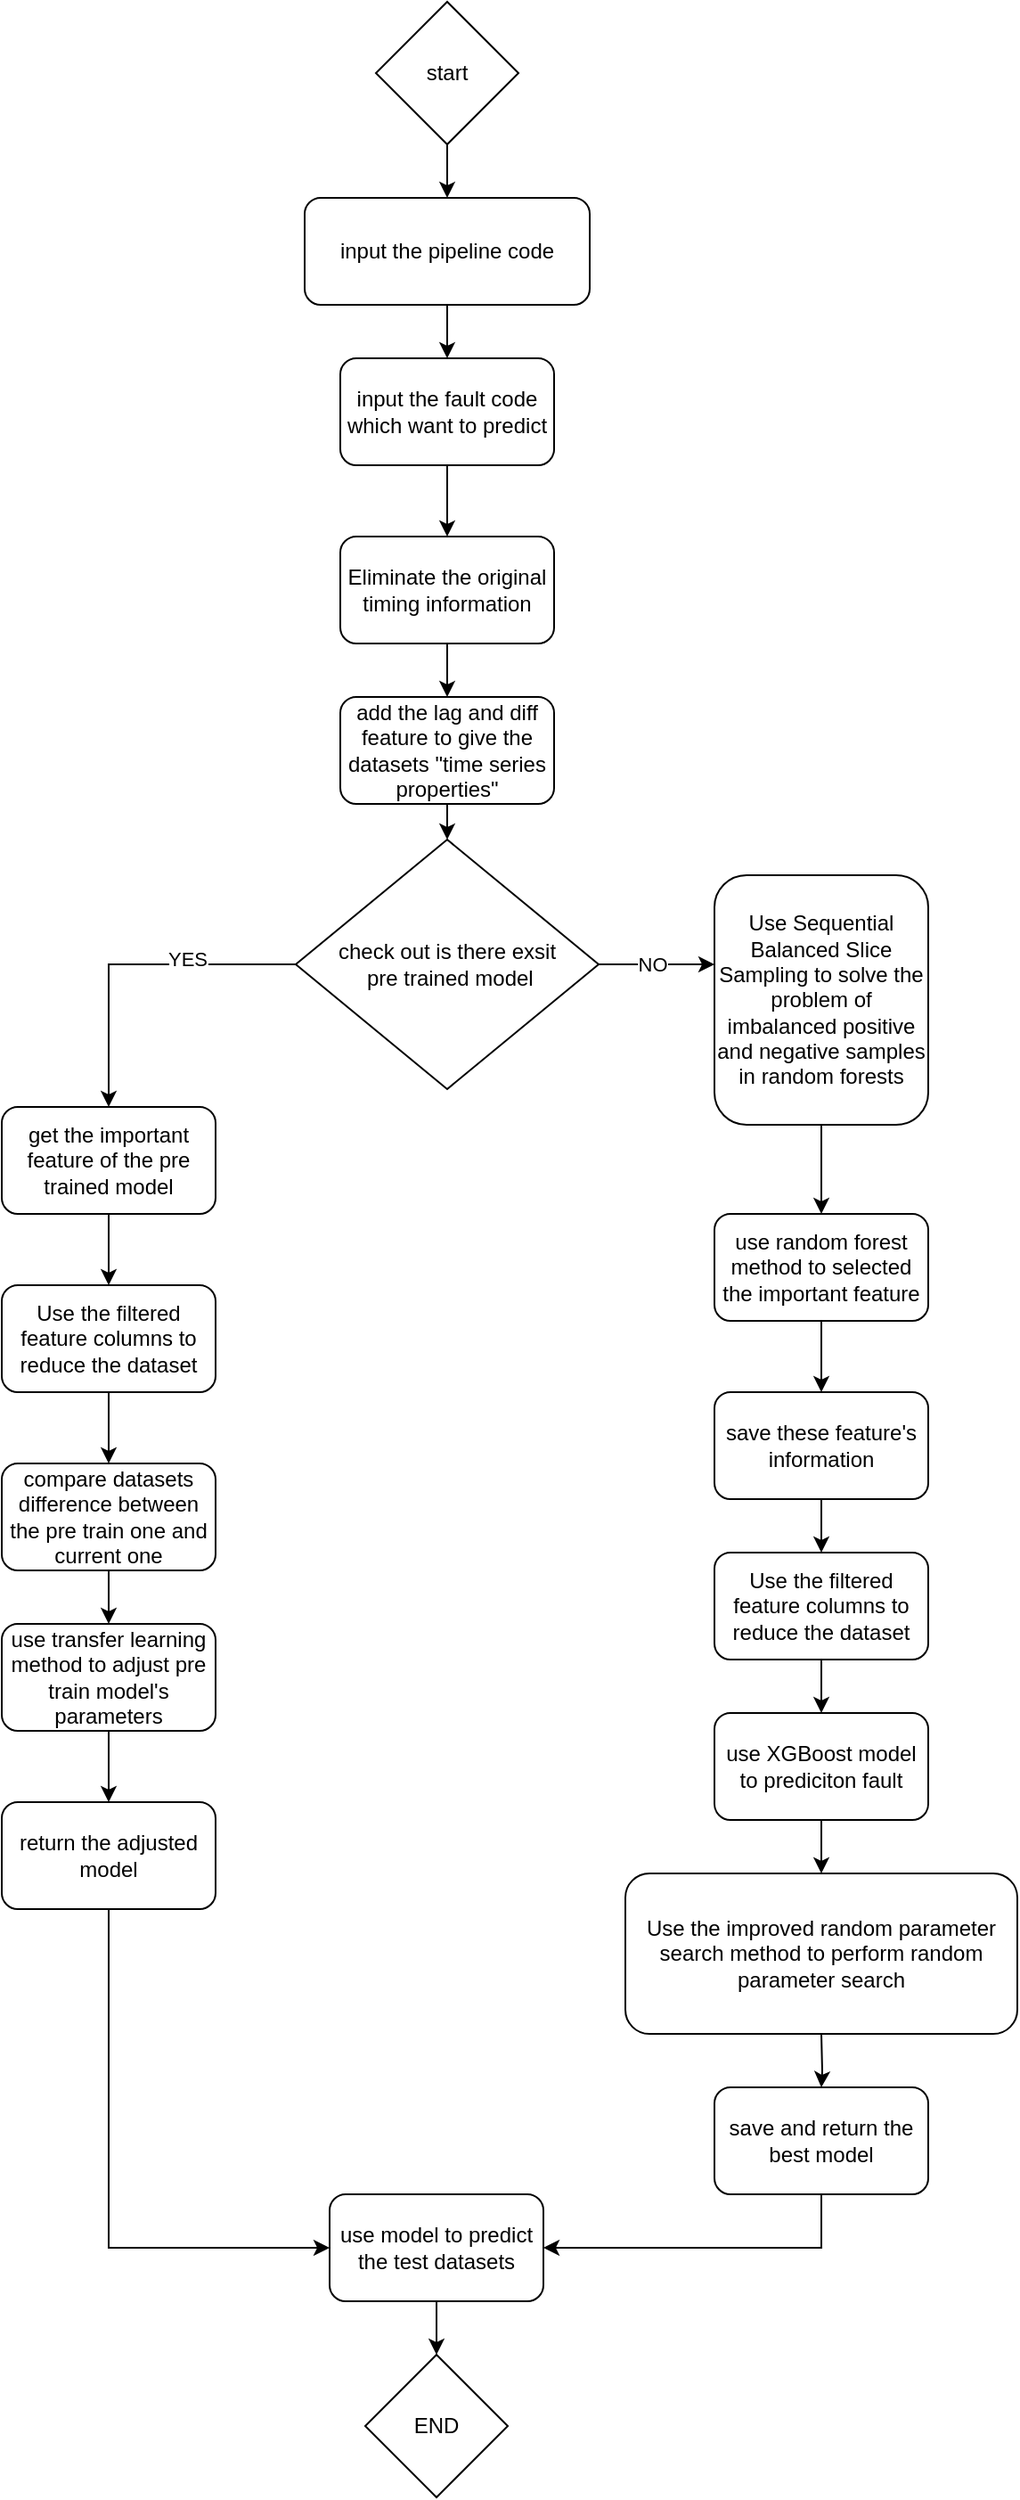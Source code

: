 <mxfile version="24.6.4" type="github">
  <diagram name="第 1 页" id="ZZP4DtZy3uweT7do1U-z">
    <mxGraphModel dx="929" dy="622" grid="1" gridSize="10" guides="1" tooltips="1" connect="1" arrows="1" fold="1" page="1" pageScale="1" pageWidth="827" pageHeight="1169" math="0" shadow="0">
      <root>
        <mxCell id="0" />
        <mxCell id="1" parent="0" />
        <mxCell id="yVVEGM8As_ze5ZNv9kSu-3" value="" style="edgeStyle=orthogonalEdgeStyle;rounded=0;orthogonalLoop=1;jettySize=auto;html=1;" parent="1" source="yVVEGM8As_ze5ZNv9kSu-1" target="yVVEGM8As_ze5ZNv9kSu-2" edge="1">
          <mxGeometry relative="1" as="geometry" />
        </mxCell>
        <mxCell id="yVVEGM8As_ze5ZNv9kSu-1" value="start" style="rhombus;whiteSpace=wrap;html=1;" parent="1" vertex="1">
          <mxGeometry x="320" y="50" width="80" height="80" as="geometry" />
        </mxCell>
        <mxCell id="yVVEGM8As_ze5ZNv9kSu-5" value="" style="edgeStyle=orthogonalEdgeStyle;rounded=0;orthogonalLoop=1;jettySize=auto;html=1;" parent="1" source="yVVEGM8As_ze5ZNv9kSu-2" target="yVVEGM8As_ze5ZNv9kSu-4" edge="1">
          <mxGeometry relative="1" as="geometry" />
        </mxCell>
        <mxCell id="yVVEGM8As_ze5ZNv9kSu-2" value="input the pipeline code" style="rounded=1;whiteSpace=wrap;html=1;" parent="1" vertex="1">
          <mxGeometry x="280" y="160" width="160" height="60" as="geometry" />
        </mxCell>
        <mxCell id="yVVEGM8As_ze5ZNv9kSu-13" value="" style="edgeStyle=orthogonalEdgeStyle;rounded=0;orthogonalLoop=1;jettySize=auto;html=1;" parent="1" source="yVVEGM8As_ze5ZNv9kSu-4" edge="1">
          <mxGeometry relative="1" as="geometry">
            <mxPoint x="360" y="350" as="targetPoint" />
          </mxGeometry>
        </mxCell>
        <mxCell id="yVVEGM8As_ze5ZNv9kSu-4" value="input the fault code which want to predict" style="whiteSpace=wrap;html=1;rounded=1;" parent="1" vertex="1">
          <mxGeometry x="300" y="250" width="120" height="60" as="geometry" />
        </mxCell>
        <mxCell id="yVVEGM8As_ze5ZNv9kSu-17" style="edgeStyle=orthogonalEdgeStyle;rounded=0;orthogonalLoop=1;jettySize=auto;html=1;exitX=0;exitY=0.5;exitDx=0;exitDy=0;entryX=0.5;entryY=0;entryDx=0;entryDy=0;" parent="1" source="yVVEGM8As_ze5ZNv9kSu-10" target="yVVEGM8As_ze5ZNv9kSu-15" edge="1">
          <mxGeometry relative="1" as="geometry" />
        </mxCell>
        <mxCell id="yVVEGM8As_ze5ZNv9kSu-18" value="YES" style="edgeLabel;html=1;align=center;verticalAlign=middle;resizable=0;points=[];" parent="yVVEGM8As_ze5ZNv9kSu-17" vertex="1" connectable="0">
          <mxGeometry x="-0.341" y="-3" relative="1" as="geometry">
            <mxPoint as="offset" />
          </mxGeometry>
        </mxCell>
        <mxCell id="X2XlCmgp9ga-gIq1uGMV-6" value="" style="edgeStyle=orthogonalEdgeStyle;rounded=0;orthogonalLoop=1;jettySize=auto;html=1;" edge="1" parent="1" source="yVVEGM8As_ze5ZNv9kSu-10" target="X2XlCmgp9ga-gIq1uGMV-2">
          <mxGeometry relative="1" as="geometry">
            <Array as="points">
              <mxPoint x="490" y="590" />
              <mxPoint x="490" y="590" />
            </Array>
          </mxGeometry>
        </mxCell>
        <mxCell id="X2XlCmgp9ga-gIq1uGMV-7" value="NO" style="edgeLabel;html=1;align=center;verticalAlign=middle;resizable=0;points=[];" vertex="1" connectable="0" parent="X2XlCmgp9ga-gIq1uGMV-6">
          <mxGeometry x="-0.074" y="-3" relative="1" as="geometry">
            <mxPoint y="-3" as="offset" />
          </mxGeometry>
        </mxCell>
        <mxCell id="yVVEGM8As_ze5ZNv9kSu-10" value="check out is there exsit&lt;div&gt;&amp;nbsp;pre trained model&lt;/div&gt;" style="rhombus;whiteSpace=wrap;html=1;" parent="1" vertex="1">
          <mxGeometry x="275" y="520" width="170" height="140" as="geometry" />
        </mxCell>
        <mxCell id="yVVEGM8As_ze5ZNv9kSu-22" value="" style="edgeStyle=orthogonalEdgeStyle;rounded=0;orthogonalLoop=1;jettySize=auto;html=1;" parent="1" source="yVVEGM8As_ze5ZNv9kSu-15" target="yVVEGM8As_ze5ZNv9kSu-21" edge="1">
          <mxGeometry relative="1" as="geometry" />
        </mxCell>
        <mxCell id="yVVEGM8As_ze5ZNv9kSu-15" value="&lt;div&gt;&lt;br&gt;&lt;/div&gt;get the important feature of the pre trained model&lt;div&gt;&lt;br&gt;&lt;/div&gt;" style="rounded=1;whiteSpace=wrap;html=1;" parent="1" vertex="1">
          <mxGeometry x="110" y="670" width="120" height="60" as="geometry" />
        </mxCell>
        <mxCell id="yVVEGM8As_ze5ZNv9kSu-28" value="" style="edgeStyle=orthogonalEdgeStyle;rounded=0;orthogonalLoop=1;jettySize=auto;html=1;" parent="1" source="yVVEGM8As_ze5ZNv9kSu-16" target="yVVEGM8As_ze5ZNv9kSu-27" edge="1">
          <mxGeometry relative="1" as="geometry" />
        </mxCell>
        <mxCell id="yVVEGM8As_ze5ZNv9kSu-16" value="use random forest method to selected the important feature" style="rounded=1;whiteSpace=wrap;html=1;" parent="1" vertex="1">
          <mxGeometry x="510" y="730" width="120" height="60" as="geometry" />
        </mxCell>
        <mxCell id="yVVEGM8As_ze5ZNv9kSu-24" value="" style="edgeStyle=orthogonalEdgeStyle;rounded=0;orthogonalLoop=1;jettySize=auto;html=1;" parent="1" source="yVVEGM8As_ze5ZNv9kSu-21" target="yVVEGM8As_ze5ZNv9kSu-23" edge="1">
          <mxGeometry relative="1" as="geometry" />
        </mxCell>
        <mxCell id="yVVEGM8As_ze5ZNv9kSu-21" value="Use the filtered feature columns to reduce the dataset" style="whiteSpace=wrap;html=1;rounded=1;" parent="1" vertex="1">
          <mxGeometry x="110" y="770" width="120" height="60" as="geometry" />
        </mxCell>
        <mxCell id="yVVEGM8As_ze5ZNv9kSu-26" value="" style="edgeStyle=orthogonalEdgeStyle;rounded=0;orthogonalLoop=1;jettySize=auto;html=1;" parent="1" source="yVVEGM8As_ze5ZNv9kSu-23" target="yVVEGM8As_ze5ZNv9kSu-25" edge="1">
          <mxGeometry relative="1" as="geometry" />
        </mxCell>
        <mxCell id="yVVEGM8As_ze5ZNv9kSu-23" value="compare datasets difference between the pre train one and current one" style="whiteSpace=wrap;html=1;rounded=1;" parent="1" vertex="1">
          <mxGeometry x="110" y="870" width="120" height="60" as="geometry" />
        </mxCell>
        <mxCell id="H2bx0KXIKEUTD5f2-NcN-2" value="" style="edgeStyle=orthogonalEdgeStyle;rounded=0;orthogonalLoop=1;jettySize=auto;html=1;" parent="1" source="yVVEGM8As_ze5ZNv9kSu-25" target="H2bx0KXIKEUTD5f2-NcN-1" edge="1">
          <mxGeometry relative="1" as="geometry" />
        </mxCell>
        <mxCell id="yVVEGM8As_ze5ZNv9kSu-25" value="use transfer learning method to adjust pre train model&#39;s parameters" style="whiteSpace=wrap;html=1;rounded=1;" parent="1" vertex="1">
          <mxGeometry x="110" y="960" width="120" height="60" as="geometry" />
        </mxCell>
        <mxCell id="yVVEGM8As_ze5ZNv9kSu-30" value="" style="edgeStyle=orthogonalEdgeStyle;rounded=0;orthogonalLoop=1;jettySize=auto;html=1;" parent="1" source="yVVEGM8As_ze5ZNv9kSu-27" target="yVVEGM8As_ze5ZNv9kSu-29" edge="1">
          <mxGeometry relative="1" as="geometry" />
        </mxCell>
        <mxCell id="yVVEGM8As_ze5ZNv9kSu-27" value="save these feature&#39;s information" style="whiteSpace=wrap;html=1;rounded=1;" parent="1" vertex="1">
          <mxGeometry x="510" y="830" width="120" height="60" as="geometry" />
        </mxCell>
        <mxCell id="yVVEGM8As_ze5ZNv9kSu-32" value="" style="edgeStyle=orthogonalEdgeStyle;rounded=0;orthogonalLoop=1;jettySize=auto;html=1;" parent="1" source="yVVEGM8As_ze5ZNv9kSu-29" target="yVVEGM8As_ze5ZNv9kSu-31" edge="1">
          <mxGeometry relative="1" as="geometry" />
        </mxCell>
        <mxCell id="yVVEGM8As_ze5ZNv9kSu-29" value="Use the filtered feature columns to reduce the dataset" style="whiteSpace=wrap;html=1;rounded=1;" parent="1" vertex="1">
          <mxGeometry x="510" y="920" width="120" height="60" as="geometry" />
        </mxCell>
        <mxCell id="yVVEGM8As_ze5ZNv9kSu-34" value="" style="edgeStyle=orthogonalEdgeStyle;rounded=0;orthogonalLoop=1;jettySize=auto;html=1;" parent="1" source="yVVEGM8As_ze5ZNv9kSu-31" edge="1">
          <mxGeometry relative="1" as="geometry">
            <mxPoint x="570" y="1100" as="targetPoint" />
          </mxGeometry>
        </mxCell>
        <mxCell id="yVVEGM8As_ze5ZNv9kSu-31" value="use XGBoost model to prediciton fault" style="whiteSpace=wrap;html=1;rounded=1;" parent="1" vertex="1">
          <mxGeometry x="510" y="1010" width="120" height="60" as="geometry" />
        </mxCell>
        <mxCell id="yVVEGM8As_ze5ZNv9kSu-36" value="" style="edgeStyle=orthogonalEdgeStyle;rounded=0;orthogonalLoop=1;jettySize=auto;html=1;" parent="1" target="yVVEGM8As_ze5ZNv9kSu-35" edge="1">
          <mxGeometry relative="1" as="geometry">
            <mxPoint x="570" y="1190" as="sourcePoint" />
          </mxGeometry>
        </mxCell>
        <mxCell id="yVVEGM8As_ze5ZNv9kSu-33" value="Use the improved random parameter search method to perform random parameter search" style="whiteSpace=wrap;html=1;rounded=1;" parent="1" vertex="1">
          <mxGeometry x="460" y="1100" width="220" height="90" as="geometry" />
        </mxCell>
        <mxCell id="H2bx0KXIKEUTD5f2-NcN-8" style="edgeStyle=orthogonalEdgeStyle;rounded=0;orthogonalLoop=1;jettySize=auto;html=1;exitX=0.5;exitY=1;exitDx=0;exitDy=0;entryX=1;entryY=0.5;entryDx=0;entryDy=0;" parent="1" source="yVVEGM8As_ze5ZNv9kSu-35" target="H2bx0KXIKEUTD5f2-NcN-3" edge="1">
          <mxGeometry relative="1" as="geometry" />
        </mxCell>
        <mxCell id="yVVEGM8As_ze5ZNv9kSu-35" value="save and return the best model" style="whiteSpace=wrap;html=1;rounded=1;" parent="1" vertex="1">
          <mxGeometry x="510" y="1220" width="120" height="60" as="geometry" />
        </mxCell>
        <mxCell id="yVVEGM8As_ze5ZNv9kSu-42" style="edgeStyle=orthogonalEdgeStyle;rounded=0;orthogonalLoop=1;jettySize=auto;html=1;exitX=0.5;exitY=1;exitDx=0;exitDy=0;entryX=0.5;entryY=0;entryDx=0;entryDy=0;" parent="1" source="yVVEGM8As_ze5ZNv9kSu-37" target="yVVEGM8As_ze5ZNv9kSu-41" edge="1">
          <mxGeometry relative="1" as="geometry" />
        </mxCell>
        <mxCell id="yVVEGM8As_ze5ZNv9kSu-37" value="Eliminate the original timing information" style="rounded=1;whiteSpace=wrap;html=1;" parent="1" vertex="1">
          <mxGeometry x="300" y="350" width="120" height="60" as="geometry" />
        </mxCell>
        <mxCell id="yVVEGM8As_ze5ZNv9kSu-43" style="edgeStyle=orthogonalEdgeStyle;rounded=0;orthogonalLoop=1;jettySize=auto;html=1;exitX=0.5;exitY=1;exitDx=0;exitDy=0;entryX=0.5;entryY=0;entryDx=0;entryDy=0;" parent="1" source="yVVEGM8As_ze5ZNv9kSu-41" target="yVVEGM8As_ze5ZNv9kSu-10" edge="1">
          <mxGeometry relative="1" as="geometry" />
        </mxCell>
        <mxCell id="yVVEGM8As_ze5ZNv9kSu-41" value="add the lag and diff feature to give the datasets &quot;time series properties&quot;" style="rounded=1;whiteSpace=wrap;html=1;" parent="1" vertex="1">
          <mxGeometry x="300" y="440" width="120" height="60" as="geometry" />
        </mxCell>
        <mxCell id="H2bx0KXIKEUTD5f2-NcN-4" value="" style="edgeStyle=orthogonalEdgeStyle;rounded=0;orthogonalLoop=1;jettySize=auto;html=1;" parent="1" source="H2bx0KXIKEUTD5f2-NcN-1" target="H2bx0KXIKEUTD5f2-NcN-3" edge="1">
          <mxGeometry relative="1" as="geometry">
            <Array as="points">
              <mxPoint x="170" y="1310" />
            </Array>
          </mxGeometry>
        </mxCell>
        <mxCell id="H2bx0KXIKEUTD5f2-NcN-1" value="return the adjusted model" style="whiteSpace=wrap;html=1;rounded=1;" parent="1" vertex="1">
          <mxGeometry x="110" y="1060" width="120" height="60" as="geometry" />
        </mxCell>
        <mxCell id="X2XlCmgp9ga-gIq1uGMV-1" style="edgeStyle=orthogonalEdgeStyle;rounded=0;orthogonalLoop=1;jettySize=auto;html=1;exitX=0.5;exitY=1;exitDx=0;exitDy=0;entryX=0.5;entryY=0;entryDx=0;entryDy=0;" edge="1" parent="1" source="H2bx0KXIKEUTD5f2-NcN-3" target="H2bx0KXIKEUTD5f2-NcN-5">
          <mxGeometry relative="1" as="geometry" />
        </mxCell>
        <mxCell id="H2bx0KXIKEUTD5f2-NcN-3" value="use model to predict the test datasets" style="whiteSpace=wrap;html=1;rounded=1;" parent="1" vertex="1">
          <mxGeometry x="294" y="1280" width="120" height="60" as="geometry" />
        </mxCell>
        <mxCell id="H2bx0KXIKEUTD5f2-NcN-5" value="END" style="rhombus;whiteSpace=wrap;html=1;" parent="1" vertex="1">
          <mxGeometry x="314" y="1370" width="80" height="80" as="geometry" />
        </mxCell>
        <mxCell id="X2XlCmgp9ga-gIq1uGMV-8" value="" style="edgeStyle=orthogonalEdgeStyle;rounded=0;orthogonalLoop=1;jettySize=auto;html=1;" edge="1" parent="1" source="X2XlCmgp9ga-gIq1uGMV-2" target="yVVEGM8As_ze5ZNv9kSu-16">
          <mxGeometry relative="1" as="geometry" />
        </mxCell>
        <mxCell id="X2XlCmgp9ga-gIq1uGMV-2" value="Use Sequential Balanced Slice Sampling to solve the problem of imbalanced positive and negative samples in random forests" style="rounded=1;whiteSpace=wrap;html=1;" vertex="1" parent="1">
          <mxGeometry x="510" y="540" width="120" height="140" as="geometry" />
        </mxCell>
      </root>
    </mxGraphModel>
  </diagram>
</mxfile>
